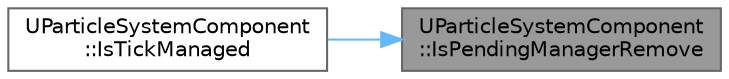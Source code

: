 digraph "UParticleSystemComponent::IsPendingManagerRemove"
{
 // INTERACTIVE_SVG=YES
 // LATEX_PDF_SIZE
  bgcolor="transparent";
  edge [fontname=Helvetica,fontsize=10,labelfontname=Helvetica,labelfontsize=10];
  node [fontname=Helvetica,fontsize=10,shape=box,height=0.2,width=0.4];
  rankdir="RL";
  Node1 [id="Node000001",label="UParticleSystemComponent\l::IsPendingManagerRemove",height=0.2,width=0.4,color="gray40", fillcolor="grey60", style="filled", fontcolor="black",tooltip=" "];
  Node1 -> Node2 [id="edge1_Node000001_Node000002",dir="back",color="steelblue1",style="solid",tooltip=" "];
  Node2 [id="Node000002",label="UParticleSystemComponent\l::IsTickManaged",height=0.2,width=0.4,color="grey40", fillcolor="white", style="filled",URL="$d9/d3e/classUParticleSystemComponent.html#aa0e31788b3dbb3d632d73bd3958713d1",tooltip=" "];
}

